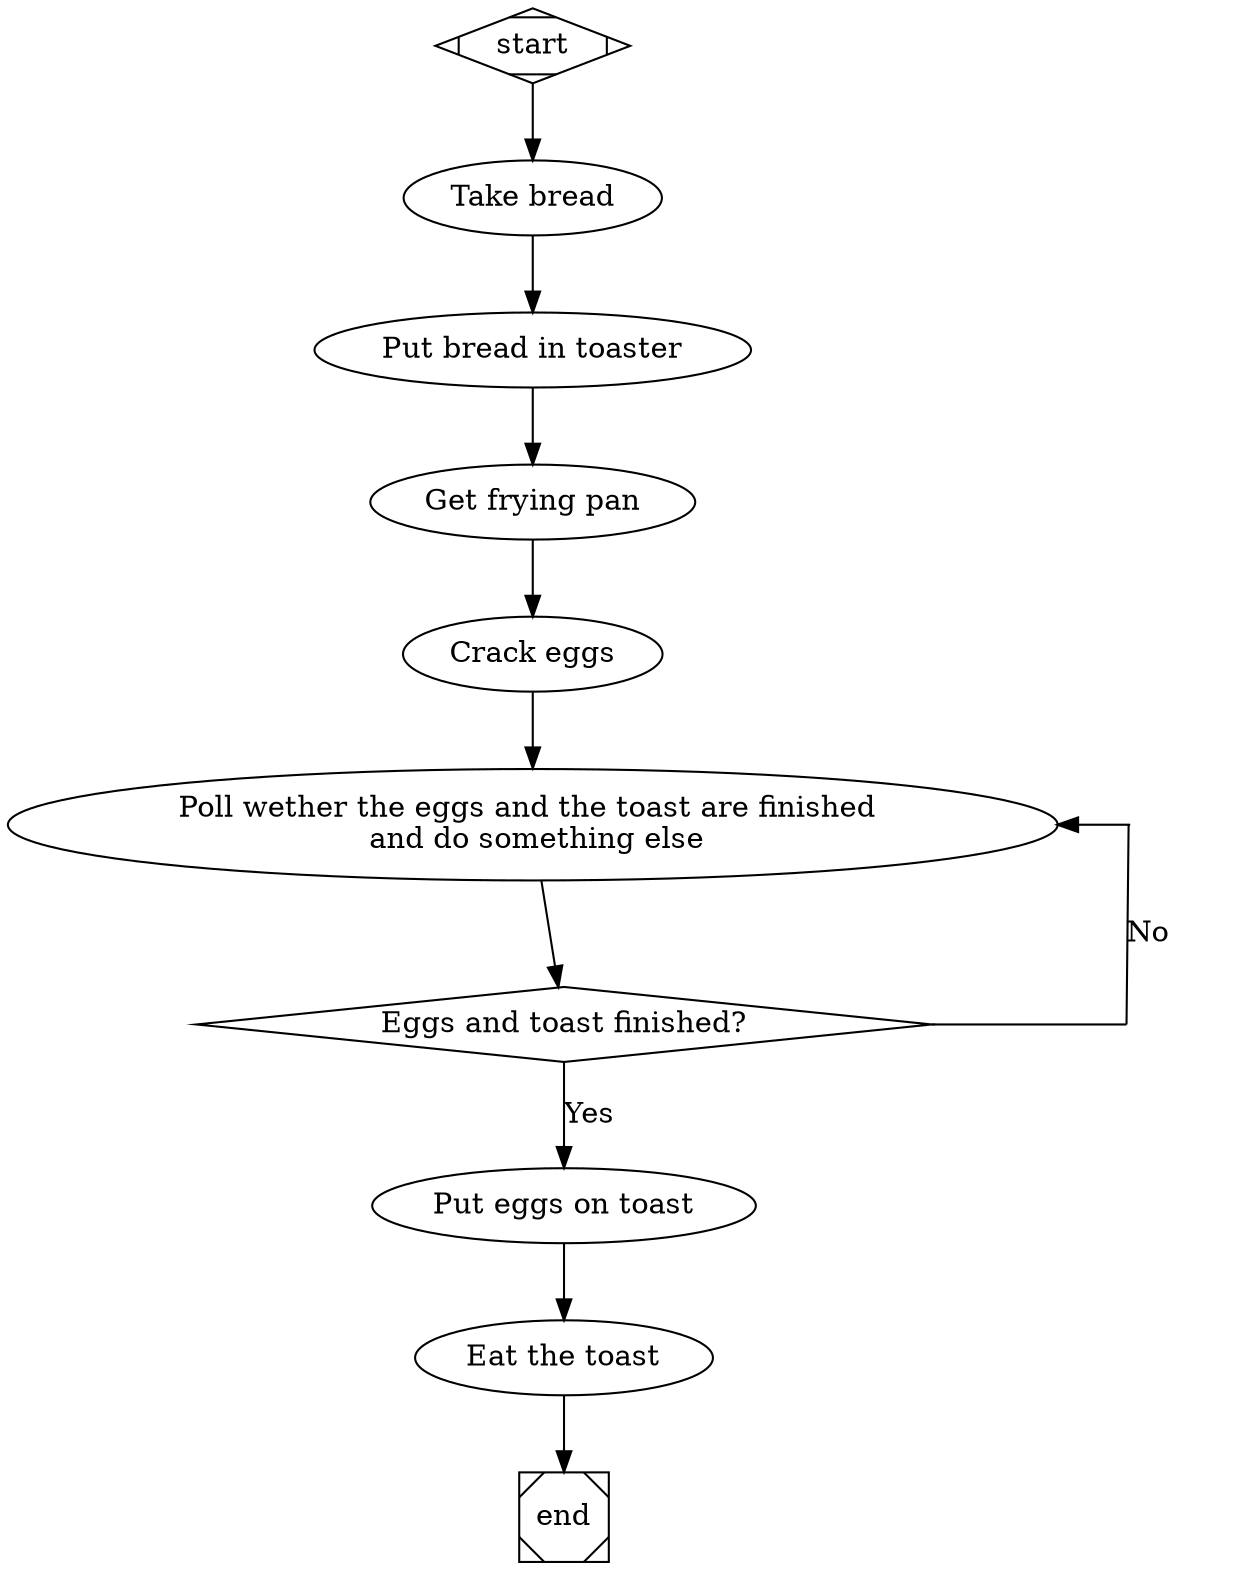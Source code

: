 digraph G {
  start -> t1;
    
  splines=false;
  
  t1 -> t2;
  t2 -> t4;
  t4 -> t5;
  t5 -> poll;
  poll -> isfinished;
  
  isfinished:e -> isfinished2:e[arrowhead=none];
  isfinished2:e -> poll2:w[arrowhead=none, label="No"];
  {
    rank = same;
    poll -> poll2[arrowhead=none;arrowtail="normal";dir=back];
  }
  isfinished -> t7[label="Yes"];
  t7 -> t8;
  t8 -> end;
  
  start [shape=Mdiamond];
  t1[label="Take bread"];
  t2[label="Put bread in toaster"];
  t4[label="Get frying pan"];
  t5[label="Crack eggs"];
  isfinished[label="Eggs and toast finished?", shape=diamond]
  t7[label="Put eggs on toast"];
  t8[label="Eat the toast"];
  end [shape=Msquare];
  
  {
    rank=same;
    isfinished2; isfinished; 
  }
  isfinished2[label="", color=white]
  
  poll2[label=" ", color=white];
  poll[label="Poll wether the eggs and the toast are finished \n and do something else"];
}